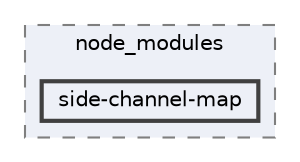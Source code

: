 digraph "C:/Users/arisc/OneDrive/Documents/GitHub/FINAL/EcoEats-Project/node_modules/side-channel-map"
{
 // LATEX_PDF_SIZE
  bgcolor="transparent";
  edge [fontname=Helvetica,fontsize=10,labelfontname=Helvetica,labelfontsize=10];
  node [fontname=Helvetica,fontsize=10,shape=box,height=0.2,width=0.4];
  compound=true
  subgraph clusterdir_5091f2b68170d33f954320199e2fed0a {
    graph [ bgcolor="#edf0f7", pencolor="grey50", label="node_modules", fontname=Helvetica,fontsize=10 style="filled,dashed", URL="dir_5091f2b68170d33f954320199e2fed0a.html",tooltip=""]
  dir_bdeb5aaed478371ce75b26963b5bb04e [label="side-channel-map", fillcolor="#edf0f7", color="grey25", style="filled,bold", URL="dir_bdeb5aaed478371ce75b26963b5bb04e.html",tooltip=""];
  }
}
